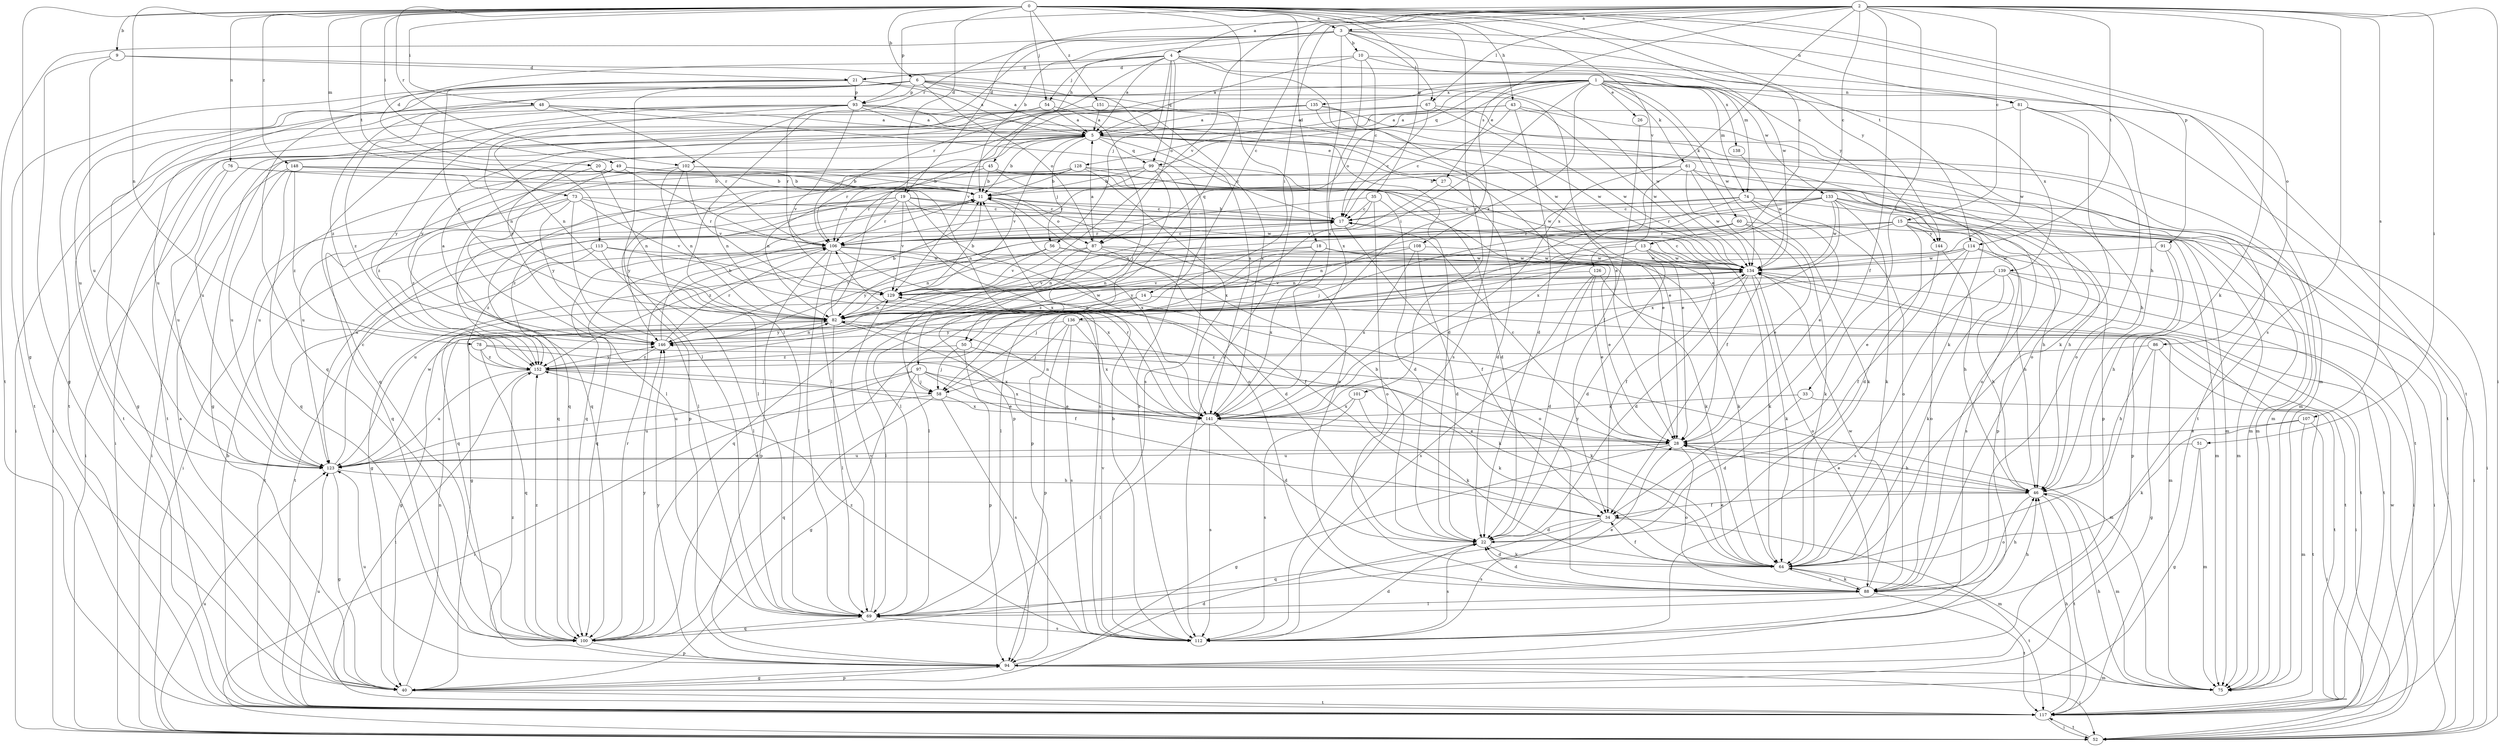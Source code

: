strict digraph  {
0;
1;
2;
3;
4;
5;
6;
9;
10;
11;
13;
14;
15;
17;
18;
19;
20;
21;
22;
26;
27;
28;
33;
34;
35;
40;
43;
45;
46;
48;
49;
50;
51;
52;
54;
56;
58;
60;
61;
64;
67;
69;
73;
74;
75;
76;
78;
81;
82;
86;
87;
88;
91;
93;
94;
97;
99;
100;
101;
102;
106;
107;
108;
112;
113;
114;
117;
123;
126;
128;
129;
133;
134;
135;
136;
138;
139;
141;
144;
146;
148;
151;
152;
0 -> 3  [label=a];
0 -> 6  [label=b];
0 -> 9  [label=b];
0 -> 13  [label=c];
0 -> 18  [label=d];
0 -> 19  [label=d];
0 -> 35  [label=g];
0 -> 40  [label=g];
0 -> 43  [label=h];
0 -> 48  [label=i];
0 -> 49  [label=i];
0 -> 54  [label=j];
0 -> 73  [label=m];
0 -> 76  [label=n];
0 -> 78  [label=n];
0 -> 81  [label=n];
0 -> 86  [label=o];
0 -> 91  [label=p];
0 -> 97  [label=q];
0 -> 101  [label=r];
0 -> 102  [label=r];
0 -> 113  [label=t];
0 -> 114  [label=t];
0 -> 126  [label=v];
0 -> 148  [label=z];
0 -> 151  [label=z];
1 -> 26  [label=e];
1 -> 27  [label=e];
1 -> 50  [label=i];
1 -> 60  [label=k];
1 -> 61  [label=k];
1 -> 74  [label=m];
1 -> 81  [label=n];
1 -> 87  [label=o];
1 -> 99  [label=q];
1 -> 123  [label=u];
1 -> 128  [label=v];
1 -> 129  [label=v];
1 -> 133  [label=w];
1 -> 134  [label=w];
1 -> 135  [label=x];
1 -> 136  [label=x];
1 -> 138  [label=x];
1 -> 139  [label=x];
2 -> 3  [label=a];
2 -> 4  [label=a];
2 -> 13  [label=c];
2 -> 14  [label=c];
2 -> 15  [label=c];
2 -> 19  [label=d];
2 -> 33  [label=f];
2 -> 34  [label=f];
2 -> 50  [label=i];
2 -> 51  [label=i];
2 -> 52  [label=i];
2 -> 64  [label=k];
2 -> 67  [label=l];
2 -> 93  [label=p];
2 -> 107  [label=s];
2 -> 108  [label=s];
2 -> 112  [label=s];
2 -> 114  [label=t];
2 -> 129  [label=v];
2 -> 141  [label=x];
3 -> 10  [label=b];
3 -> 11  [label=b];
3 -> 45  [label=h];
3 -> 46  [label=h];
3 -> 67  [label=l];
3 -> 69  [label=l];
3 -> 102  [label=r];
3 -> 117  [label=t];
3 -> 134  [label=w];
3 -> 141  [label=x];
3 -> 144  [label=y];
4 -> 5  [label=a];
4 -> 20  [label=d];
4 -> 21  [label=d];
4 -> 54  [label=j];
4 -> 56  [label=j];
4 -> 74  [label=m];
4 -> 87  [label=o];
4 -> 99  [label=q];
4 -> 106  [label=r];
4 -> 112  [label=s];
4 -> 117  [label=t];
5 -> 11  [label=b];
5 -> 17  [label=c];
5 -> 27  [label=e];
5 -> 28  [label=e];
5 -> 52  [label=i];
5 -> 56  [label=j];
5 -> 69  [label=l];
5 -> 75  [label=m];
5 -> 99  [label=q];
5 -> 106  [label=r];
5 -> 129  [label=v];
6 -> 5  [label=a];
6 -> 28  [label=e];
6 -> 69  [label=l];
6 -> 87  [label=o];
6 -> 93  [label=p];
6 -> 117  [label=t];
6 -> 123  [label=u];
6 -> 134  [label=w];
6 -> 141  [label=x];
6 -> 152  [label=z];
9 -> 21  [label=d];
9 -> 40  [label=g];
9 -> 112  [label=s];
9 -> 123  [label=u];
10 -> 5  [label=a];
10 -> 17  [label=c];
10 -> 21  [label=d];
10 -> 75  [label=m];
10 -> 141  [label=x];
10 -> 144  [label=y];
11 -> 17  [label=c];
11 -> 87  [label=o];
11 -> 100  [label=q];
11 -> 141  [label=x];
11 -> 152  [label=z];
13 -> 22  [label=d];
13 -> 34  [label=f];
13 -> 64  [label=k];
13 -> 69  [label=l];
13 -> 123  [label=u];
13 -> 134  [label=w];
14 -> 69  [label=l];
14 -> 82  [label=n];
14 -> 117  [label=t];
15 -> 22  [label=d];
15 -> 52  [label=i];
15 -> 75  [label=m];
15 -> 82  [label=n];
15 -> 106  [label=r];
15 -> 112  [label=s];
15 -> 144  [label=y];
15 -> 146  [label=y];
17 -> 11  [label=b];
17 -> 34  [label=f];
17 -> 106  [label=r];
18 -> 64  [label=k];
18 -> 82  [label=n];
18 -> 100  [label=q];
18 -> 134  [label=w];
18 -> 141  [label=x];
19 -> 17  [label=c];
19 -> 52  [label=i];
19 -> 64  [label=k];
19 -> 100  [label=q];
19 -> 106  [label=r];
19 -> 129  [label=v];
19 -> 134  [label=w];
19 -> 141  [label=x];
19 -> 146  [label=y];
20 -> 11  [label=b];
20 -> 82  [label=n];
20 -> 100  [label=q];
20 -> 134  [label=w];
21 -> 5  [label=a];
21 -> 82  [label=n];
21 -> 93  [label=p];
21 -> 100  [label=q];
21 -> 117  [label=t];
21 -> 141  [label=x];
22 -> 11  [label=b];
22 -> 64  [label=k];
22 -> 112  [label=s];
26 -> 34  [label=f];
27 -> 22  [label=d];
27 -> 129  [label=v];
28 -> 17  [label=c];
28 -> 40  [label=g];
28 -> 46  [label=h];
28 -> 88  [label=o];
28 -> 123  [label=u];
33 -> 22  [label=d];
33 -> 117  [label=t];
33 -> 141  [label=x];
34 -> 22  [label=d];
34 -> 75  [label=m];
34 -> 100  [label=q];
34 -> 112  [label=s];
35 -> 17  [label=c];
35 -> 22  [label=d];
35 -> 82  [label=n];
35 -> 88  [label=o];
35 -> 123  [label=u];
40 -> 5  [label=a];
40 -> 82  [label=n];
40 -> 94  [label=p];
40 -> 117  [label=t];
43 -> 5  [label=a];
43 -> 17  [label=c];
43 -> 22  [label=d];
43 -> 46  [label=h];
43 -> 117  [label=t];
43 -> 134  [label=w];
45 -> 11  [label=b];
45 -> 28  [label=e];
45 -> 75  [label=m];
45 -> 106  [label=r];
45 -> 152  [label=z];
46 -> 28  [label=e];
46 -> 34  [label=f];
46 -> 75  [label=m];
46 -> 88  [label=o];
46 -> 117  [label=t];
46 -> 146  [label=y];
48 -> 5  [label=a];
48 -> 40  [label=g];
48 -> 106  [label=r];
48 -> 112  [label=s];
48 -> 152  [label=z];
49 -> 11  [label=b];
49 -> 69  [label=l];
49 -> 75  [label=m];
49 -> 106  [label=r];
49 -> 123  [label=u];
50 -> 58  [label=j];
50 -> 64  [label=k];
50 -> 94  [label=p];
50 -> 152  [label=z];
51 -> 40  [label=g];
51 -> 75  [label=m];
51 -> 123  [label=u];
52 -> 117  [label=t];
52 -> 123  [label=u];
52 -> 134  [label=w];
54 -> 5  [label=a];
54 -> 52  [label=i];
54 -> 58  [label=j];
54 -> 146  [label=y];
56 -> 28  [label=e];
56 -> 82  [label=n];
56 -> 129  [label=v];
56 -> 134  [label=w];
56 -> 146  [label=y];
58 -> 100  [label=q];
58 -> 112  [label=s];
58 -> 123  [label=u];
58 -> 141  [label=x];
60 -> 28  [label=e];
60 -> 64  [label=k];
60 -> 75  [label=m];
60 -> 94  [label=p];
60 -> 106  [label=r];
60 -> 152  [label=z];
61 -> 11  [label=b];
61 -> 34  [label=f];
61 -> 82  [label=n];
61 -> 88  [label=o];
61 -> 94  [label=p];
61 -> 134  [label=w];
61 -> 141  [label=x];
64 -> 22  [label=d];
64 -> 28  [label=e];
64 -> 34  [label=f];
64 -> 88  [label=o];
64 -> 117  [label=t];
67 -> 5  [label=a];
67 -> 17  [label=c];
67 -> 88  [label=o];
67 -> 134  [label=w];
67 -> 146  [label=y];
69 -> 28  [label=e];
69 -> 46  [label=h];
69 -> 100  [label=q];
69 -> 112  [label=s];
69 -> 129  [label=v];
73 -> 17  [label=c];
73 -> 69  [label=l];
73 -> 100  [label=q];
73 -> 106  [label=r];
73 -> 129  [label=v];
73 -> 146  [label=y];
73 -> 152  [label=z];
74 -> 17  [label=c];
74 -> 28  [label=e];
74 -> 46  [label=h];
74 -> 58  [label=j];
74 -> 69  [label=l];
74 -> 88  [label=o];
75 -> 46  [label=h];
76 -> 11  [label=b];
76 -> 52  [label=i];
76 -> 88  [label=o];
76 -> 123  [label=u];
78 -> 75  [label=m];
78 -> 100  [label=q];
78 -> 141  [label=x];
78 -> 152  [label=z];
81 -> 5  [label=a];
81 -> 64  [label=k];
81 -> 88  [label=o];
81 -> 117  [label=t];
81 -> 134  [label=w];
82 -> 11  [label=b];
82 -> 34  [label=f];
82 -> 40  [label=g];
82 -> 64  [label=k];
82 -> 69  [label=l];
82 -> 134  [label=w];
82 -> 146  [label=y];
86 -> 40  [label=g];
86 -> 46  [label=h];
86 -> 117  [label=t];
86 -> 152  [label=z];
87 -> 5  [label=a];
87 -> 22  [label=d];
87 -> 40  [label=g];
87 -> 64  [label=k];
87 -> 82  [label=n];
87 -> 100  [label=q];
87 -> 134  [label=w];
88 -> 22  [label=d];
88 -> 46  [label=h];
88 -> 64  [label=k];
88 -> 69  [label=l];
88 -> 117  [label=t];
88 -> 134  [label=w];
91 -> 46  [label=h];
91 -> 94  [label=p];
91 -> 134  [label=w];
93 -> 5  [label=a];
93 -> 22  [label=d];
93 -> 28  [label=e];
93 -> 52  [label=i];
93 -> 64  [label=k];
93 -> 82  [label=n];
93 -> 100  [label=q];
93 -> 106  [label=r];
93 -> 117  [label=t];
93 -> 129  [label=v];
94 -> 22  [label=d];
94 -> 40  [label=g];
94 -> 52  [label=i];
94 -> 75  [label=m];
94 -> 123  [label=u];
94 -> 146  [label=y];
94 -> 152  [label=z];
97 -> 28  [label=e];
97 -> 40  [label=g];
97 -> 52  [label=i];
97 -> 58  [label=j];
97 -> 64  [label=k];
97 -> 123  [label=u];
97 -> 141  [label=x];
99 -> 11  [label=b];
99 -> 22  [label=d];
99 -> 82  [label=n];
99 -> 94  [label=p];
99 -> 106  [label=r];
99 -> 112  [label=s];
100 -> 94  [label=p];
100 -> 106  [label=r];
100 -> 134  [label=w];
100 -> 146  [label=y];
100 -> 152  [label=z];
101 -> 64  [label=k];
101 -> 112  [label=s];
101 -> 141  [label=x];
102 -> 11  [label=b];
102 -> 69  [label=l];
102 -> 75  [label=m];
102 -> 82  [label=n];
102 -> 123  [label=u];
102 -> 129  [label=v];
106 -> 17  [label=c];
106 -> 34  [label=f];
106 -> 69  [label=l];
106 -> 88  [label=o];
106 -> 94  [label=p];
106 -> 100  [label=q];
106 -> 117  [label=t];
106 -> 134  [label=w];
107 -> 28  [label=e];
107 -> 52  [label=i];
107 -> 64  [label=k];
107 -> 75  [label=m];
108 -> 22  [label=d];
108 -> 134  [label=w];
108 -> 141  [label=x];
108 -> 146  [label=y];
108 -> 152  [label=z];
112 -> 11  [label=b];
112 -> 22  [label=d];
112 -> 129  [label=v];
112 -> 152  [label=z];
113 -> 69  [label=l];
113 -> 117  [label=t];
113 -> 134  [label=w];
113 -> 141  [label=x];
113 -> 152  [label=z];
114 -> 28  [label=e];
114 -> 46  [label=h];
114 -> 52  [label=i];
114 -> 69  [label=l];
114 -> 82  [label=n];
114 -> 88  [label=o];
114 -> 134  [label=w];
117 -> 11  [label=b];
117 -> 46  [label=h];
117 -> 52  [label=i];
117 -> 123  [label=u];
123 -> 17  [label=c];
123 -> 40  [label=g];
123 -> 46  [label=h];
123 -> 134  [label=w];
126 -> 22  [label=d];
126 -> 28  [label=e];
126 -> 75  [label=m];
126 -> 112  [label=s];
126 -> 129  [label=v];
128 -> 11  [label=b];
128 -> 28  [label=e];
128 -> 94  [label=p];
128 -> 100  [label=q];
128 -> 106  [label=r];
128 -> 117  [label=t];
128 -> 141  [label=x];
129 -> 11  [label=b];
129 -> 82  [label=n];
133 -> 17  [label=c];
133 -> 46  [label=h];
133 -> 52  [label=i];
133 -> 64  [label=k];
133 -> 82  [label=n];
133 -> 94  [label=p];
133 -> 106  [label=r];
133 -> 134  [label=w];
133 -> 141  [label=x];
134 -> 17  [label=c];
134 -> 22  [label=d];
134 -> 52  [label=i];
134 -> 58  [label=j];
134 -> 64  [label=k];
134 -> 88  [label=o];
134 -> 117  [label=t];
134 -> 129  [label=v];
135 -> 5  [label=a];
135 -> 40  [label=g];
135 -> 75  [label=m];
135 -> 117  [label=t];
135 -> 123  [label=u];
135 -> 134  [label=w];
135 -> 146  [label=y];
136 -> 52  [label=i];
136 -> 58  [label=j];
136 -> 94  [label=p];
136 -> 112  [label=s];
136 -> 141  [label=x];
136 -> 146  [label=y];
138 -> 134  [label=w];
139 -> 40  [label=g];
139 -> 46  [label=h];
139 -> 52  [label=i];
139 -> 64  [label=k];
139 -> 112  [label=s];
139 -> 117  [label=t];
139 -> 129  [label=v];
141 -> 22  [label=d];
141 -> 28  [label=e];
141 -> 69  [label=l];
141 -> 82  [label=n];
141 -> 106  [label=r];
141 -> 112  [label=s];
144 -> 34  [label=f];
144 -> 46  [label=h];
146 -> 5  [label=a];
146 -> 11  [label=b];
146 -> 82  [label=n];
146 -> 106  [label=r];
146 -> 152  [label=z];
148 -> 11  [label=b];
148 -> 52  [label=i];
148 -> 88  [label=o];
148 -> 100  [label=q];
148 -> 112  [label=s];
148 -> 123  [label=u];
148 -> 152  [label=z];
151 -> 5  [label=a];
151 -> 82  [label=n];
151 -> 134  [label=w];
152 -> 28  [label=e];
152 -> 58  [label=j];
152 -> 117  [label=t];
152 -> 123  [label=u];
152 -> 146  [label=y];
}
